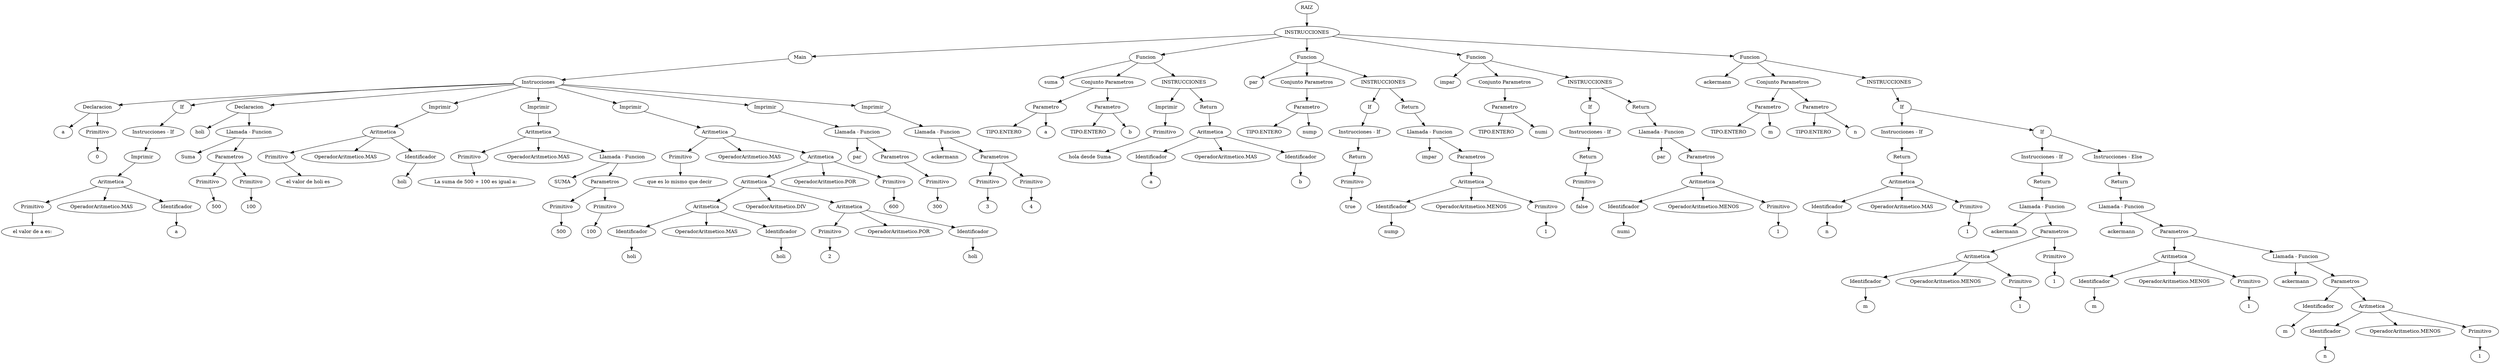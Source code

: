 digraph {
n0[label="RAIZ"];
n1[label="INSTRUCCIONES"];
n0->n1;
n2[label="Main"];
n1->n2;
n3[label="Instrucciones"];
n2->n3;
n4[label="Declaracion"];
n3->n4;
n5[label="a"];
n4->n5;
n6[label="Primitivo"];
n4->n6;
n7[label="0"];
n6->n7;
n8[label="If"];
n3->n8;
n9[label="Instrucciones - If"];
n8->n9;
n10[label="Imprimir"];
n9->n10;
n11[label="Aritmetica"];
n10->n11;
n12[label="Primitivo"];
n11->n12;
n13[label=" el valor de a es: "];
n12->n13;
n14[label="OperadorAritmetico.MAS"];
n11->n14;
n15[label="Identificador"];
n11->n15;
n16[label="a"];
n15->n16;
n17[label="Declaracion"];
n3->n17;
n18[label="holi"];
n17->n18;
n19[label="Llamada - Funcion"];
n17->n19;
n20[label="Suma"];
n19->n20;
n21[label="Parametros"];
n19->n21;
n22[label="Primitivo"];
n21->n22;
n23[label="500"];
n22->n23;
n24[label="Primitivo"];
n21->n24;
n25[label="100"];
n24->n25;
n26[label="Imprimir"];
n3->n26;
n27[label="Aritmetica"];
n26->n27;
n28[label="Primitivo"];
n27->n28;
n29[label="el valor de holi es "];
n28->n29;
n30[label="OperadorAritmetico.MAS"];
n27->n30;
n31[label="Identificador"];
n27->n31;
n32[label="holi"];
n31->n32;
n33[label="Imprimir"];
n3->n33;
n34[label="Aritmetica"];
n33->n34;
n35[label="Primitivo"];
n34->n35;
n36[label="La suma de 500 + 100 es igual a: "];
n35->n36;
n37[label="OperadorAritmetico.MAS"];
n34->n37;
n38[label="Llamada - Funcion"];
n34->n38;
n39[label="SUMA"];
n38->n39;
n40[label="Parametros"];
n38->n40;
n41[label="Primitivo"];
n40->n41;
n42[label="500"];
n41->n42;
n43[label="Primitivo"];
n40->n43;
n44[label="100"];
n43->n44;
n45[label="Imprimir"];
n3->n45;
n46[label="Aritmetica"];
n45->n46;
n47[label="Primitivo"];
n46->n47;
n48[label="que es lo mismo que decir "];
n47->n48;
n49[label="OperadorAritmetico.MAS"];
n46->n49;
n50[label="Aritmetica"];
n46->n50;
n51[label="Aritmetica"];
n50->n51;
n52[label="Aritmetica"];
n51->n52;
n53[label="Identificador"];
n52->n53;
n54[label="holi"];
n53->n54;
n55[label="OperadorAritmetico.MAS"];
n52->n55;
n56[label="Identificador"];
n52->n56;
n57[label="holi"];
n56->n57;
n58[label="OperadorAritmetico.DIV"];
n51->n58;
n59[label="Aritmetica"];
n51->n59;
n60[label="Primitivo"];
n59->n60;
n61[label="2"];
n60->n61;
n62[label="OperadorAritmetico.POR"];
n59->n62;
n63[label="Identificador"];
n59->n63;
n64[label="holi"];
n63->n64;
n65[label="OperadorAritmetico.POR"];
n50->n65;
n66[label="Primitivo"];
n50->n66;
n67[label="600"];
n66->n67;
n68[label="Imprimir"];
n3->n68;
n69[label="Llamada - Funcion"];
n68->n69;
n70[label="par"];
n69->n70;
n71[label="Parametros"];
n69->n71;
n72[label="Primitivo"];
n71->n72;
n73[label="300"];
n72->n73;
n74[label="Imprimir"];
n3->n74;
n75[label="Llamada - Funcion"];
n74->n75;
n76[label="ackermann"];
n75->n76;
n77[label="Parametros"];
n75->n77;
n78[label="Primitivo"];
n77->n78;
n79[label="3"];
n78->n79;
n80[label="Primitivo"];
n77->n80;
n81[label="4"];
n80->n81;
n82[label="Funcion"];
n1->n82;
n83[label="suma"];
n82->n83;
n84[label="Conjunto Parametros"];
n82->n84;
n85[label="Parametro"];
n84->n85;
n86[label="TIPO.ENTERO"];
n85->n86;
n87[label="a"];
n85->n87;
n88[label="Parametro"];
n84->n88;
n89[label="TIPO.ENTERO"];
n88->n89;
n90[label="b"];
n88->n90;
n91[label="INSTRUCCIONES"];
n82->n91;
n92[label="Imprimir"];
n91->n92;
n93[label="Primitivo"];
n92->n93;
n94[label="hola desde Suma"];
n93->n94;
n95[label="Return"];
n91->n95;
n96[label="Aritmetica"];
n95->n96;
n97[label="Identificador"];
n96->n97;
n98[label="a"];
n97->n98;
n99[label="OperadorAritmetico.MAS"];
n96->n99;
n100[label="Identificador"];
n96->n100;
n101[label="b"];
n100->n101;
n102[label="Funcion"];
n1->n102;
n103[label="par"];
n102->n103;
n104[label="Conjunto Parametros"];
n102->n104;
n105[label="Parametro"];
n104->n105;
n106[label="TIPO.ENTERO"];
n105->n106;
n107[label="nump"];
n105->n107;
n108[label="INSTRUCCIONES"];
n102->n108;
n109[label="If"];
n108->n109;
n110[label="Instrucciones - If"];
n109->n110;
n111[label="Return"];
n110->n111;
n112[label="Primitivo"];
n111->n112;
n113[label="true"];
n112->n113;
n114[label="Return"];
n108->n114;
n115[label="Llamada - Funcion"];
n114->n115;
n116[label="impar"];
n115->n116;
n117[label="Parametros"];
n115->n117;
n118[label="Aritmetica"];
n117->n118;
n119[label="Identificador"];
n118->n119;
n120[label="nump"];
n119->n120;
n121[label="OperadorAritmetico.MENOS"];
n118->n121;
n122[label="Primitivo"];
n118->n122;
n123[label="1"];
n122->n123;
n124[label="Funcion"];
n1->n124;
n125[label="impar"];
n124->n125;
n126[label="Conjunto Parametros"];
n124->n126;
n127[label="Parametro"];
n126->n127;
n128[label="TIPO.ENTERO"];
n127->n128;
n129[label="numi"];
n127->n129;
n130[label="INSTRUCCIONES"];
n124->n130;
n131[label="If"];
n130->n131;
n132[label="Instrucciones - If"];
n131->n132;
n133[label="Return"];
n132->n133;
n134[label="Primitivo"];
n133->n134;
n135[label="false"];
n134->n135;
n136[label="Return"];
n130->n136;
n137[label="Llamada - Funcion"];
n136->n137;
n138[label="par"];
n137->n138;
n139[label="Parametros"];
n137->n139;
n140[label="Aritmetica"];
n139->n140;
n141[label="Identificador"];
n140->n141;
n142[label="numi"];
n141->n142;
n143[label="OperadorAritmetico.MENOS"];
n140->n143;
n144[label="Primitivo"];
n140->n144;
n145[label="1"];
n144->n145;
n146[label="Funcion"];
n1->n146;
n147[label="ackermann"];
n146->n147;
n148[label="Conjunto Parametros"];
n146->n148;
n149[label="Parametro"];
n148->n149;
n150[label="TIPO.ENTERO"];
n149->n150;
n151[label="m"];
n149->n151;
n152[label="Parametro"];
n148->n152;
n153[label="TIPO.ENTERO"];
n152->n153;
n154[label="n"];
n152->n154;
n155[label="INSTRUCCIONES"];
n146->n155;
n156[label="If"];
n155->n156;
n157[label="Instrucciones - If"];
n156->n157;
n158[label="Return"];
n157->n158;
n159[label="Aritmetica"];
n158->n159;
n160[label="Identificador"];
n159->n160;
n161[label="n"];
n160->n161;
n162[label="OperadorAritmetico.MAS"];
n159->n162;
n163[label="Primitivo"];
n159->n163;
n164[label="1"];
n163->n164;
n165[label="If"];
n156->n165;
n166[label="Instrucciones - If"];
n165->n166;
n167[label="Return"];
n166->n167;
n168[label="Llamada - Funcion"];
n167->n168;
n169[label="ackermann"];
n168->n169;
n170[label="Parametros"];
n168->n170;
n171[label="Aritmetica"];
n170->n171;
n172[label="Identificador"];
n171->n172;
n173[label="m"];
n172->n173;
n174[label="OperadorAritmetico.MENOS"];
n171->n174;
n175[label="Primitivo"];
n171->n175;
n176[label="1"];
n175->n176;
n177[label="Primitivo"];
n170->n177;
n178[label="1"];
n177->n178;
n179[label="Instrucciones - Else"];
n165->n179;
n180[label="Return"];
n179->n180;
n181[label="Llamada - Funcion"];
n180->n181;
n182[label="ackermann"];
n181->n182;
n183[label="Parametros"];
n181->n183;
n184[label="Aritmetica"];
n183->n184;
n185[label="Identificador"];
n184->n185;
n186[label="m"];
n185->n186;
n187[label="OperadorAritmetico.MENOS"];
n184->n187;
n188[label="Primitivo"];
n184->n188;
n189[label="1"];
n188->n189;
n190[label="Llamada - Funcion"];
n183->n190;
n191[label="ackermann"];
n190->n191;
n192[label="Parametros"];
n190->n192;
n193[label="Identificador"];
n192->n193;
n194[label="m"];
n193->n194;
n195[label="Aritmetica"];
n192->n195;
n196[label="Identificador"];
n195->n196;
n197[label="n"];
n196->n197;
n198[label="OperadorAritmetico.MENOS"];
n195->n198;
n199[label="Primitivo"];
n195->n199;
n200[label="1"];
n199->n200;
}